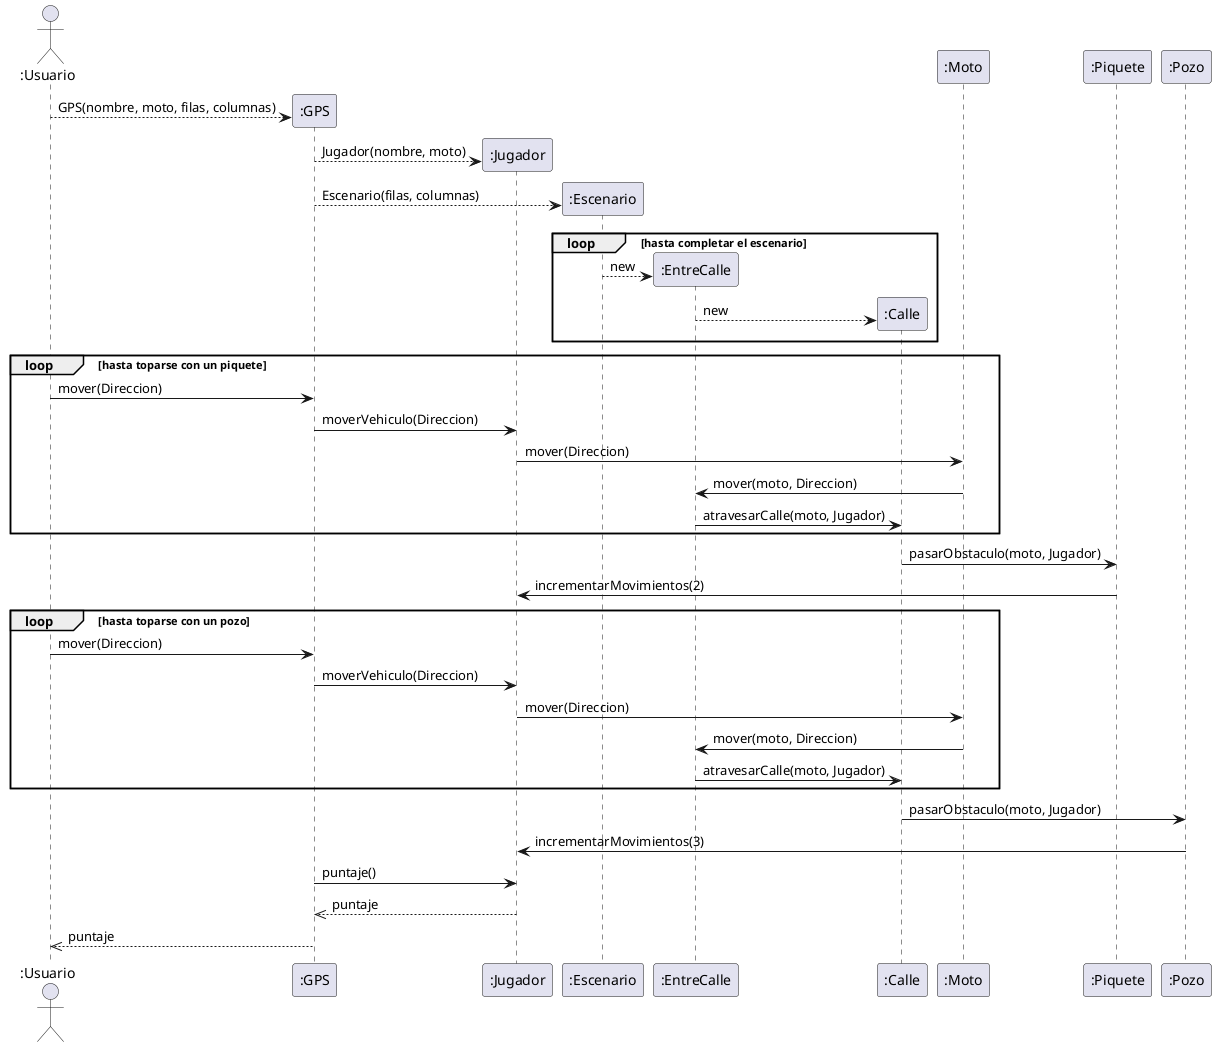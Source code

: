@startuml
'https://plantuml.com/sequence-diagram

actor ":Usuario"
create ":GPS"
":Usuario" --> ":GPS" : GPS(nombre, moto, filas, columnas)

create ":Jugador"
":GPS" --> ":Jugador" : Jugador(nombre, moto)

create ":Escenario"
":GPS" --> ":Escenario" : Escenario(filas, columnas)

loop hasta completar el escenario
create ":EntreCalle"
":Escenario" --> ":EntreCalle" : new

create ":Calle"
":EntreCalle" --> ":Calle" : new
end

loop hasta toparse con un piquete
":Usuario" -> ":GPS" : mover(Direccion)
":GPS" -> ":Jugador" : moverVehiculo(Direccion)

":Jugador" -> ":Moto" : mover(Direccion)

":Moto" -> ":EntreCalle" : mover(moto, Direccion)
":EntreCalle" -> ":Calle" : atravesarCalle(moto, Jugador)
end

":Calle" -> ":Piquete" : pasarObstaculo(moto, Jugador)
":Piquete" -> ":Jugador" : incrementarMovimientos(2)

loop hasta toparse con un pozo
":Usuario" -> ":GPS" : mover(Direccion)
":GPS" -> ":Jugador" : moverVehiculo(Direccion)

":Jugador" -> ":Moto" : mover(Direccion)

":Moto" -> ":EntreCalle" : mover(moto, Direccion)
":EntreCalle" -> ":Calle" : atravesarCalle(moto, Jugador)
end

":Calle" -> ":Pozo" : pasarObstaculo(moto, Jugador)
":Pozo" -> ":Jugador" : incrementarMovimientos(3)

":GPS" -> ":Jugador" : puntaje()
":Jugador" -->> ":GPS" : puntaje

":GPS" -->> ":Usuario" : puntaje

@enduml